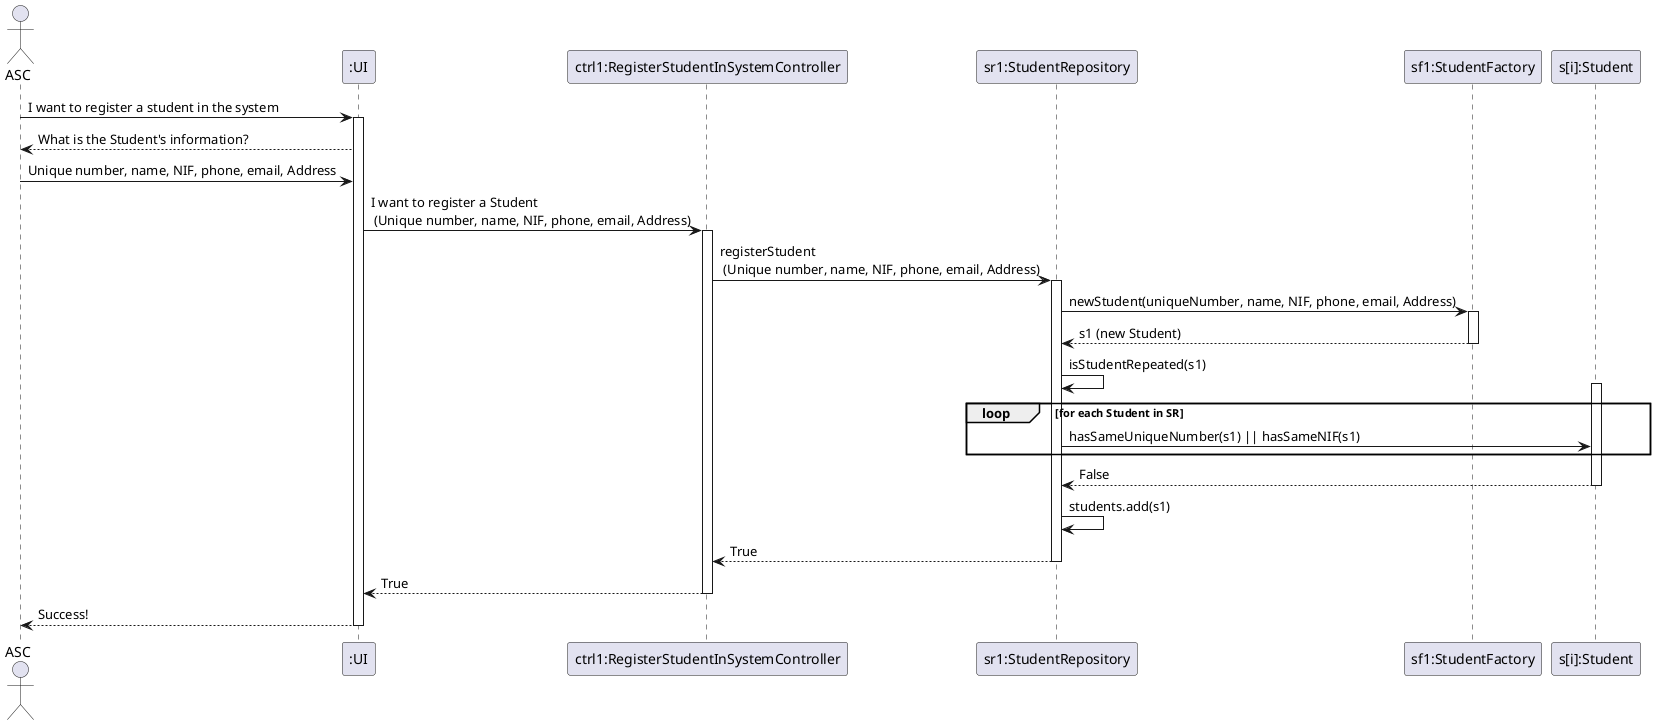 @startuml

actor ASC
participant ":UI" as UI
participant "ctrl1:RegisterStudentInSystemController" as ctrl
participant "sr1:StudentRepository" as SR
participant "sf1:StudentFactory" as SF
participant "s[i]:Student" as Student

ASC -> UI: I want to register a student in the system
activate UI
UI --> ASC: What is the Student's information?
ASC -> UI: Unique number, name, NIF, phone, email, Address
UI -> ctrl: I want to register a Student \n (Unique number, name, NIF, phone, email, Address)
activate ctrl
ctrl -> SR: registerStudent \n (Unique number, name, NIF, phone, email, Address)
activate SR

SR -> SF: newStudent(uniqueNumber, name, NIF, phone, email, Address)
activate SF
SF --> SR: s1 (new Student)
deactivate SF

SR -> SR : isStudentRepeated(s1)

loop for each Student in SR
    activate Student
    SR -> Student: hasSameUniqueNumber(s1) || hasSameNIF(s1)
end

Student --> SR : False
deactivate Student

SR -> SR: students.add(s1)
SR --> ctrl: True
deactivate SR
ctrl --> UI: True
deactivate ctrl
UI --> ASC: Success!
deactivate UI

@enduml
